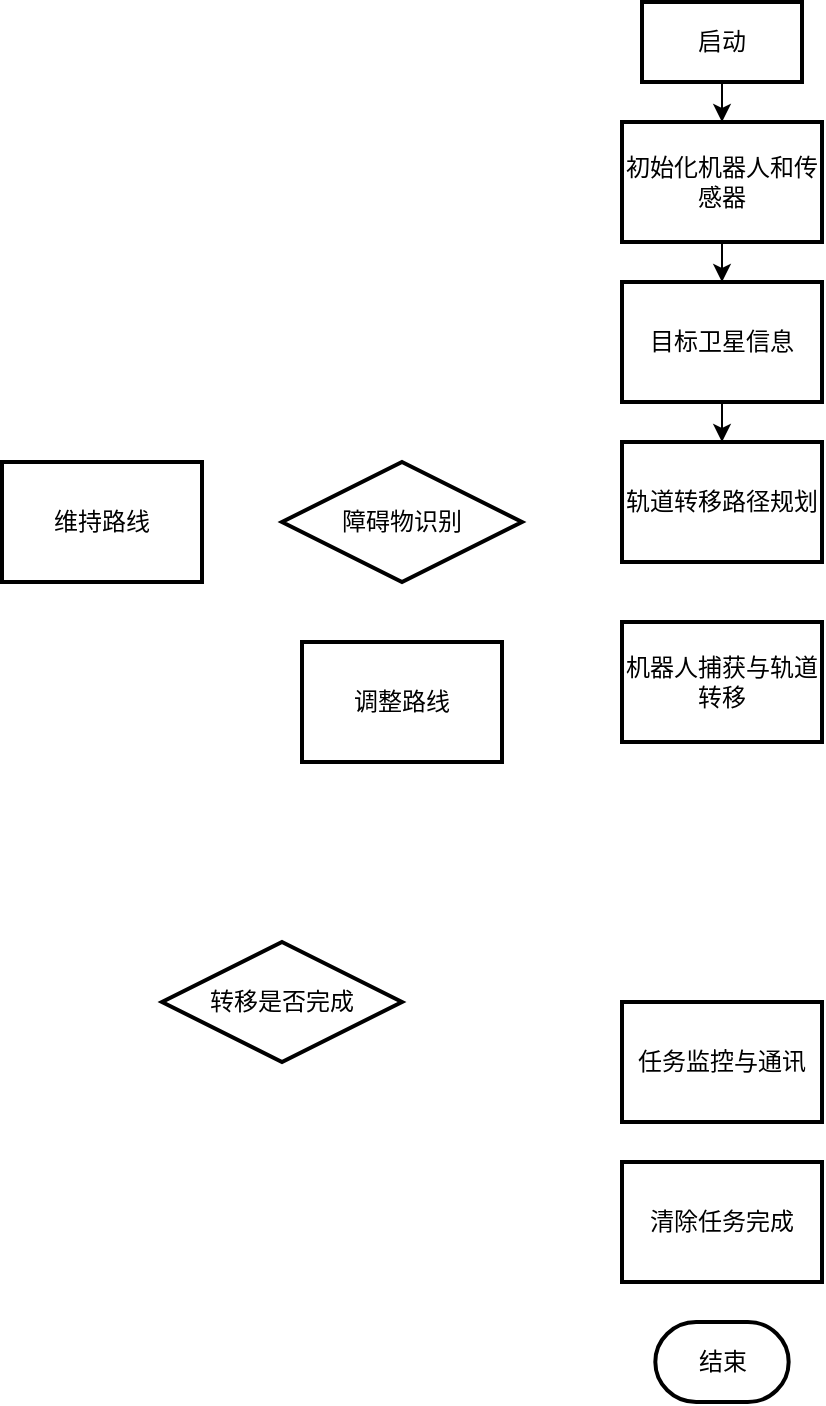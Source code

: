 <mxfile version="24.7.17">
  <diagram name="Page-1" id="QLF-LarDQt3AmGQMSmLy">
    <mxGraphModel dx="792" dy="1131" grid="1" gridSize="10" guides="1" tooltips="1" connect="1" arrows="1" fold="1" page="1" pageScale="1" pageWidth="827" pageHeight="1169" math="0" shadow="0">
      <root>
        <mxCell id="0" />
        <mxCell id="1" parent="0" />
        <mxCell id="afKLm_PC3EemGSfm7CoD-15" style="edgeStyle=orthogonalEdgeStyle;rounded=0;orthogonalLoop=1;jettySize=auto;html=1;exitX=0.5;exitY=1;exitDx=0;exitDy=0;entryX=0.5;entryY=0;entryDx=0;entryDy=0;" edge="1" parent="1" source="afKLm_PC3EemGSfm7CoD-1" target="afKLm_PC3EemGSfm7CoD-2">
          <mxGeometry relative="1" as="geometry" />
        </mxCell>
        <mxCell id="afKLm_PC3EemGSfm7CoD-1" value="&lt;font&gt;启动&lt;/font&gt;" style="rounded=0;whiteSpace=wrap;html=1;strokeWidth=2;fontFamily=STZhongsong;" vertex="1" parent="1">
          <mxGeometry x="330" y="100" width="80" height="40" as="geometry" />
        </mxCell>
        <mxCell id="afKLm_PC3EemGSfm7CoD-16" style="edgeStyle=orthogonalEdgeStyle;rounded=0;orthogonalLoop=1;jettySize=auto;html=1;exitX=0.5;exitY=1;exitDx=0;exitDy=0;entryX=0.5;entryY=0;entryDx=0;entryDy=0;" edge="1" parent="1" source="afKLm_PC3EemGSfm7CoD-2" target="afKLm_PC3EemGSfm7CoD-3">
          <mxGeometry relative="1" as="geometry" />
        </mxCell>
        <mxCell id="afKLm_PC3EemGSfm7CoD-2" value="&lt;font&gt;初始化机器人和传感器&lt;/font&gt;" style="rounded=0;whiteSpace=wrap;html=1;strokeWidth=2;fontFamily=STZhongsong;" vertex="1" parent="1">
          <mxGeometry x="320" y="160" width="100" height="60" as="geometry" />
        </mxCell>
        <mxCell id="afKLm_PC3EemGSfm7CoD-17" style="edgeStyle=orthogonalEdgeStyle;rounded=0;orthogonalLoop=1;jettySize=auto;html=1;exitX=0.5;exitY=1;exitDx=0;exitDy=0;entryX=0.5;entryY=0;entryDx=0;entryDy=0;" edge="1" parent="1" source="afKLm_PC3EemGSfm7CoD-3" target="afKLm_PC3EemGSfm7CoD-4">
          <mxGeometry relative="1" as="geometry" />
        </mxCell>
        <mxCell id="afKLm_PC3EemGSfm7CoD-3" value="&lt;font&gt;目标卫星信息&lt;/font&gt;&lt;span style=&quot;color: rgba(0, 0, 0, 0); font-size: 0px; text-align: start; text-wrap-mode: nowrap;&quot;&gt;%3CmxGraphModel%3E%3Croot%3E%3CmxCell%20id%3D%220%22%2F%3E%3CmxCell%20id%3D%221%22%20parent%3D%220%22%2F%3E%3CmxCell%20id%3D%222%22%20value%3D%22%26lt%3Bfont%20face%3D%26quot%3BSTZhongsong%26quot%3B%26gt%3B%E5%88%9D%E5%A7%8B%E5%8C%96%E6%9C%BA%E5%99%A8%E4%BA%BA%E5%92%8C%E4%BC%A0%E6%84%9F%E5%99%A8%26lt%3B%2Ffont%26gt%3B%22%20style%3D%22rounded%3D0%3BwhiteSpace%3Dwrap%3Bhtml%3D1%3B%22%20vertex%3D%221%22%20parent%3D%221%22%3E%3CmxGeometry%20x%3D%2240%22%20y%3D%22160%22%20width%3D%22100%22%20height%3D%2260%22%20as%3D%22geometry%22%2F%3E%3C%2FmxCell%3E%3C%2Froot%3E%3C%2FmxGraphModel%3E&lt;/span&gt;" style="rounded=0;whiteSpace=wrap;html=1;strokeWidth=2;fontFamily=STZhongsong;" vertex="1" parent="1">
          <mxGeometry x="320" y="240" width="100" height="60" as="geometry" />
        </mxCell>
        <mxCell id="afKLm_PC3EemGSfm7CoD-4" value="&lt;font&gt;轨道转移路径规划&lt;/font&gt;" style="rounded=0;whiteSpace=wrap;html=1;strokeWidth=2;fontFamily=STZhongsong;" vertex="1" parent="1">
          <mxGeometry x="320" y="320" width="100" height="60" as="geometry" />
        </mxCell>
        <mxCell id="afKLm_PC3EemGSfm7CoD-5" value="&lt;font&gt;调整路线&lt;/font&gt;" style="rounded=0;whiteSpace=wrap;html=1;strokeWidth=2;fontFamily=STZhongsong;" vertex="1" parent="1">
          <mxGeometry x="160" y="420" width="100" height="60" as="geometry" />
        </mxCell>
        <mxCell id="afKLm_PC3EemGSfm7CoD-6" value="&lt;font&gt;维持路线&lt;/font&gt;" style="rounded=0;whiteSpace=wrap;html=1;strokeWidth=2;fontFamily=STZhongsong;" vertex="1" parent="1">
          <mxGeometry x="10" y="330" width="100" height="60" as="geometry" />
        </mxCell>
        <mxCell id="afKLm_PC3EemGSfm7CoD-7" value="&lt;font&gt;机器人捕获与轨道转移&lt;/font&gt;" style="rounded=0;whiteSpace=wrap;html=1;strokeWidth=2;fontFamily=STZhongsong;" vertex="1" parent="1">
          <mxGeometry x="320" y="410" width="100" height="60" as="geometry" />
        </mxCell>
        <mxCell id="afKLm_PC3EemGSfm7CoD-8" value="&lt;font&gt;转移是否完成&lt;/font&gt;" style="rhombus;whiteSpace=wrap;html=1;strokeWidth=2;fontFamily=STZhongsong;" vertex="1" parent="1">
          <mxGeometry x="90" y="570" width="120" height="60" as="geometry" />
        </mxCell>
        <mxCell id="afKLm_PC3EemGSfm7CoD-9" value="&lt;font&gt;障碍物识别&lt;/font&gt;" style="rhombus;whiteSpace=wrap;html=1;strokeWidth=2;fontFamily=STZhongsong;" vertex="1" parent="1">
          <mxGeometry x="150" y="330" width="120" height="60" as="geometry" />
        </mxCell>
        <mxCell id="afKLm_PC3EemGSfm7CoD-10" value="&lt;font&gt;任务监控与通讯&lt;/font&gt;" style="rounded=0;whiteSpace=wrap;html=1;strokeWidth=2;fontFamily=STZhongsong;" vertex="1" parent="1">
          <mxGeometry x="320" y="600" width="100" height="60" as="geometry" />
        </mxCell>
        <mxCell id="afKLm_PC3EemGSfm7CoD-11" value="&lt;font&gt;清除任务完成&lt;/font&gt;" style="rounded=0;whiteSpace=wrap;html=1;strokeWidth=2;fontFamily=STZhongsong;" vertex="1" parent="1">
          <mxGeometry x="320" y="680" width="100" height="60" as="geometry" />
        </mxCell>
        <mxCell id="afKLm_PC3EemGSfm7CoD-14" value="结束" style="strokeWidth=2;html=1;shape=mxgraph.flowchart.terminator;whiteSpace=wrap;fontFamily=STZhongsong;" vertex="1" parent="1">
          <mxGeometry x="336.66" y="760" width="66.67" height="40" as="geometry" />
        </mxCell>
      </root>
    </mxGraphModel>
  </diagram>
</mxfile>
